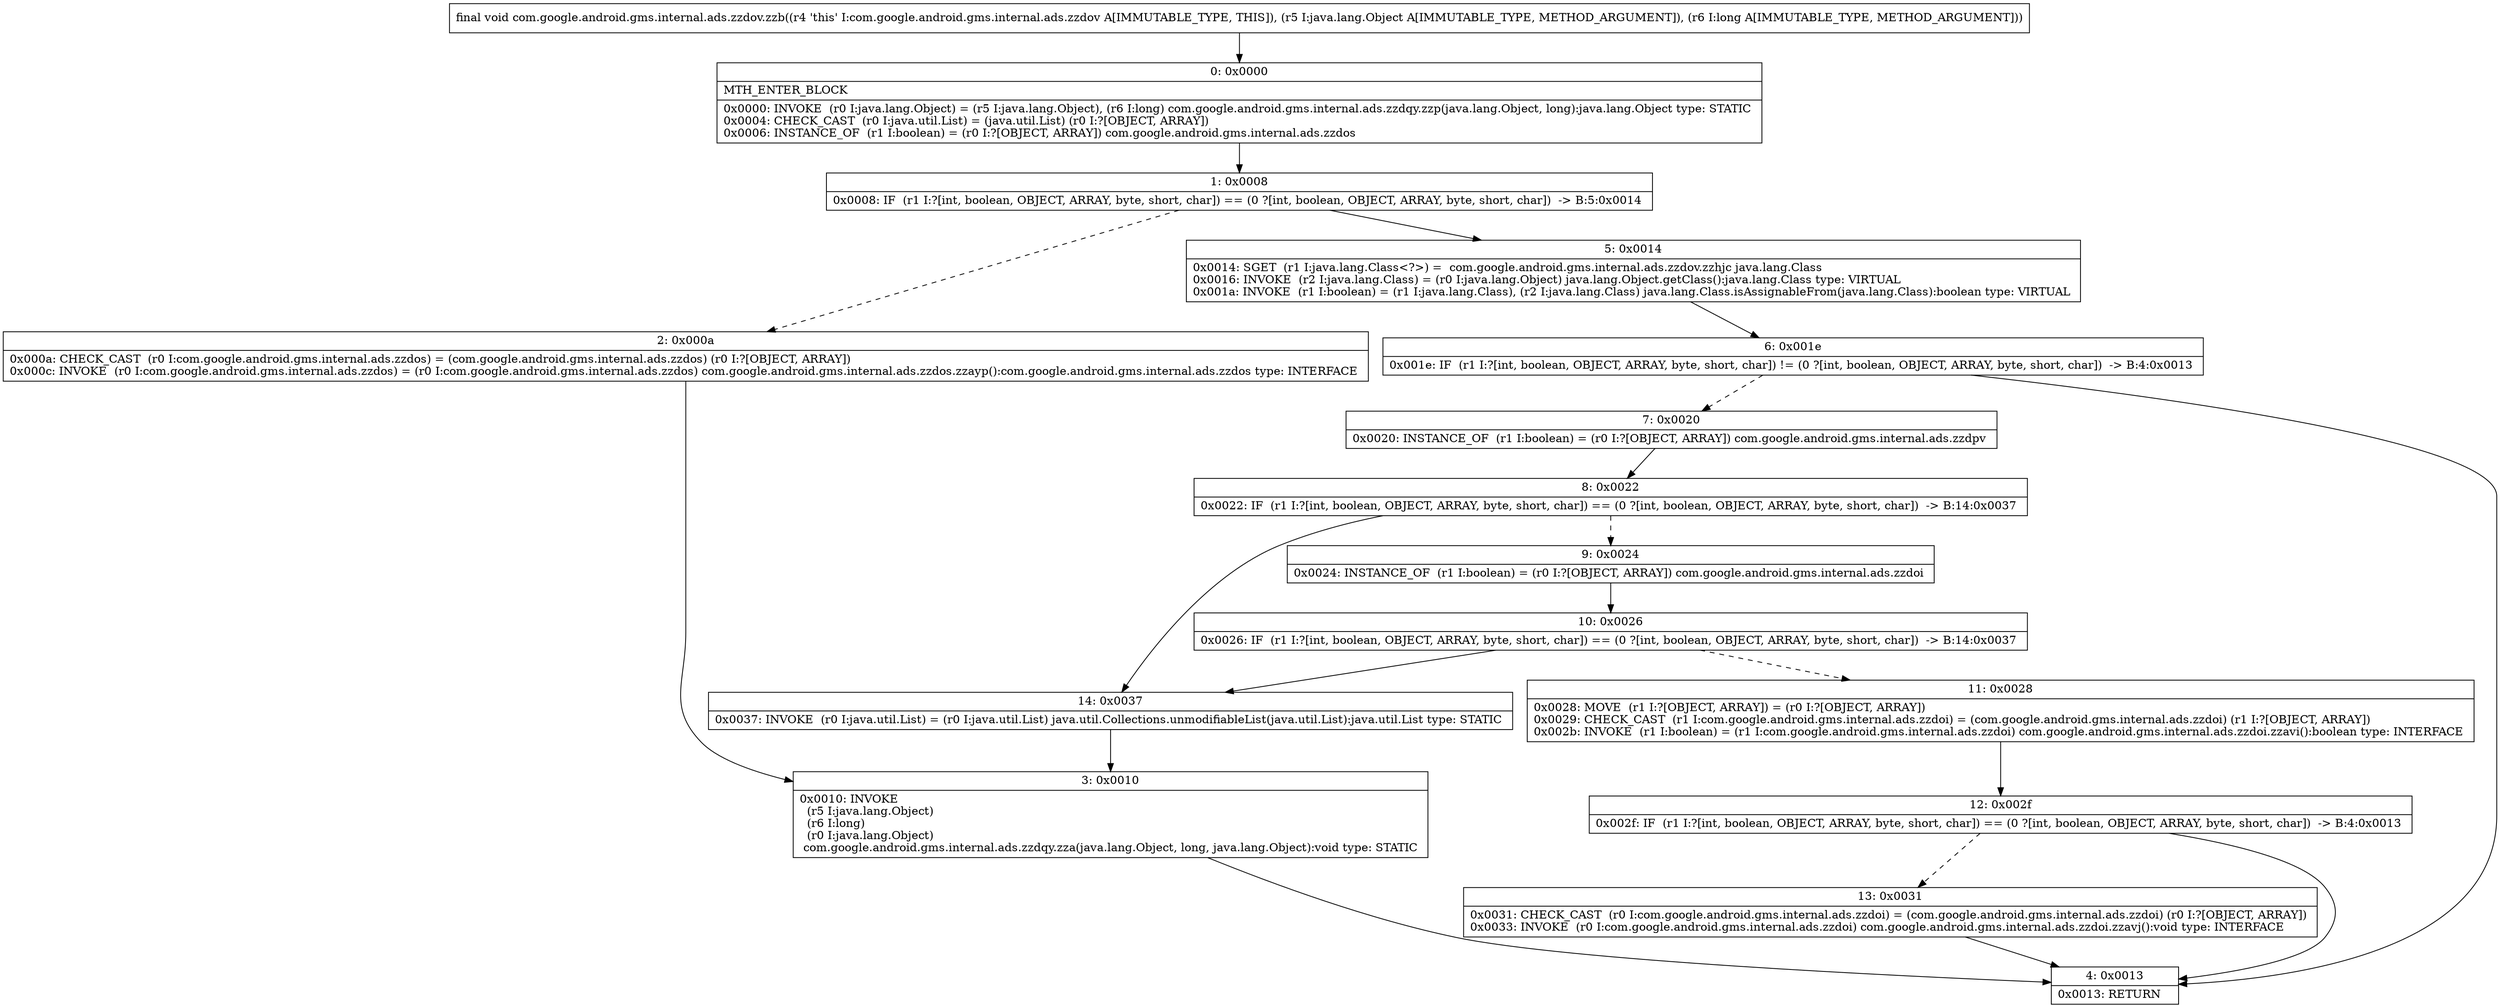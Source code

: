 digraph "CFG forcom.google.android.gms.internal.ads.zzdov.zzb(Ljava\/lang\/Object;J)V" {
Node_0 [shape=record,label="{0\:\ 0x0000|MTH_ENTER_BLOCK\l|0x0000: INVOKE  (r0 I:java.lang.Object) = (r5 I:java.lang.Object), (r6 I:long) com.google.android.gms.internal.ads.zzdqy.zzp(java.lang.Object, long):java.lang.Object type: STATIC \l0x0004: CHECK_CAST  (r0 I:java.util.List) = (java.util.List) (r0 I:?[OBJECT, ARRAY]) \l0x0006: INSTANCE_OF  (r1 I:boolean) = (r0 I:?[OBJECT, ARRAY]) com.google.android.gms.internal.ads.zzdos \l}"];
Node_1 [shape=record,label="{1\:\ 0x0008|0x0008: IF  (r1 I:?[int, boolean, OBJECT, ARRAY, byte, short, char]) == (0 ?[int, boolean, OBJECT, ARRAY, byte, short, char])  \-\> B:5:0x0014 \l}"];
Node_2 [shape=record,label="{2\:\ 0x000a|0x000a: CHECK_CAST  (r0 I:com.google.android.gms.internal.ads.zzdos) = (com.google.android.gms.internal.ads.zzdos) (r0 I:?[OBJECT, ARRAY]) \l0x000c: INVOKE  (r0 I:com.google.android.gms.internal.ads.zzdos) = (r0 I:com.google.android.gms.internal.ads.zzdos) com.google.android.gms.internal.ads.zzdos.zzayp():com.google.android.gms.internal.ads.zzdos type: INTERFACE \l}"];
Node_3 [shape=record,label="{3\:\ 0x0010|0x0010: INVOKE  \l  (r5 I:java.lang.Object)\l  (r6 I:long)\l  (r0 I:java.lang.Object)\l com.google.android.gms.internal.ads.zzdqy.zza(java.lang.Object, long, java.lang.Object):void type: STATIC \l}"];
Node_4 [shape=record,label="{4\:\ 0x0013|0x0013: RETURN   \l}"];
Node_5 [shape=record,label="{5\:\ 0x0014|0x0014: SGET  (r1 I:java.lang.Class\<?\>) =  com.google.android.gms.internal.ads.zzdov.zzhjc java.lang.Class \l0x0016: INVOKE  (r2 I:java.lang.Class) = (r0 I:java.lang.Object) java.lang.Object.getClass():java.lang.Class type: VIRTUAL \l0x001a: INVOKE  (r1 I:boolean) = (r1 I:java.lang.Class), (r2 I:java.lang.Class) java.lang.Class.isAssignableFrom(java.lang.Class):boolean type: VIRTUAL \l}"];
Node_6 [shape=record,label="{6\:\ 0x001e|0x001e: IF  (r1 I:?[int, boolean, OBJECT, ARRAY, byte, short, char]) != (0 ?[int, boolean, OBJECT, ARRAY, byte, short, char])  \-\> B:4:0x0013 \l}"];
Node_7 [shape=record,label="{7\:\ 0x0020|0x0020: INSTANCE_OF  (r1 I:boolean) = (r0 I:?[OBJECT, ARRAY]) com.google.android.gms.internal.ads.zzdpv \l}"];
Node_8 [shape=record,label="{8\:\ 0x0022|0x0022: IF  (r1 I:?[int, boolean, OBJECT, ARRAY, byte, short, char]) == (0 ?[int, boolean, OBJECT, ARRAY, byte, short, char])  \-\> B:14:0x0037 \l}"];
Node_9 [shape=record,label="{9\:\ 0x0024|0x0024: INSTANCE_OF  (r1 I:boolean) = (r0 I:?[OBJECT, ARRAY]) com.google.android.gms.internal.ads.zzdoi \l}"];
Node_10 [shape=record,label="{10\:\ 0x0026|0x0026: IF  (r1 I:?[int, boolean, OBJECT, ARRAY, byte, short, char]) == (0 ?[int, boolean, OBJECT, ARRAY, byte, short, char])  \-\> B:14:0x0037 \l}"];
Node_11 [shape=record,label="{11\:\ 0x0028|0x0028: MOVE  (r1 I:?[OBJECT, ARRAY]) = (r0 I:?[OBJECT, ARRAY]) \l0x0029: CHECK_CAST  (r1 I:com.google.android.gms.internal.ads.zzdoi) = (com.google.android.gms.internal.ads.zzdoi) (r1 I:?[OBJECT, ARRAY]) \l0x002b: INVOKE  (r1 I:boolean) = (r1 I:com.google.android.gms.internal.ads.zzdoi) com.google.android.gms.internal.ads.zzdoi.zzavi():boolean type: INTERFACE \l}"];
Node_12 [shape=record,label="{12\:\ 0x002f|0x002f: IF  (r1 I:?[int, boolean, OBJECT, ARRAY, byte, short, char]) == (0 ?[int, boolean, OBJECT, ARRAY, byte, short, char])  \-\> B:4:0x0013 \l}"];
Node_13 [shape=record,label="{13\:\ 0x0031|0x0031: CHECK_CAST  (r0 I:com.google.android.gms.internal.ads.zzdoi) = (com.google.android.gms.internal.ads.zzdoi) (r0 I:?[OBJECT, ARRAY]) \l0x0033: INVOKE  (r0 I:com.google.android.gms.internal.ads.zzdoi) com.google.android.gms.internal.ads.zzdoi.zzavj():void type: INTERFACE \l}"];
Node_14 [shape=record,label="{14\:\ 0x0037|0x0037: INVOKE  (r0 I:java.util.List) = (r0 I:java.util.List) java.util.Collections.unmodifiableList(java.util.List):java.util.List type: STATIC \l}"];
MethodNode[shape=record,label="{final void com.google.android.gms.internal.ads.zzdov.zzb((r4 'this' I:com.google.android.gms.internal.ads.zzdov A[IMMUTABLE_TYPE, THIS]), (r5 I:java.lang.Object A[IMMUTABLE_TYPE, METHOD_ARGUMENT]), (r6 I:long A[IMMUTABLE_TYPE, METHOD_ARGUMENT])) }"];
MethodNode -> Node_0;
Node_0 -> Node_1;
Node_1 -> Node_2[style=dashed];
Node_1 -> Node_5;
Node_2 -> Node_3;
Node_3 -> Node_4;
Node_5 -> Node_6;
Node_6 -> Node_4;
Node_6 -> Node_7[style=dashed];
Node_7 -> Node_8;
Node_8 -> Node_9[style=dashed];
Node_8 -> Node_14;
Node_9 -> Node_10;
Node_10 -> Node_11[style=dashed];
Node_10 -> Node_14;
Node_11 -> Node_12;
Node_12 -> Node_4;
Node_12 -> Node_13[style=dashed];
Node_13 -> Node_4;
Node_14 -> Node_3;
}

